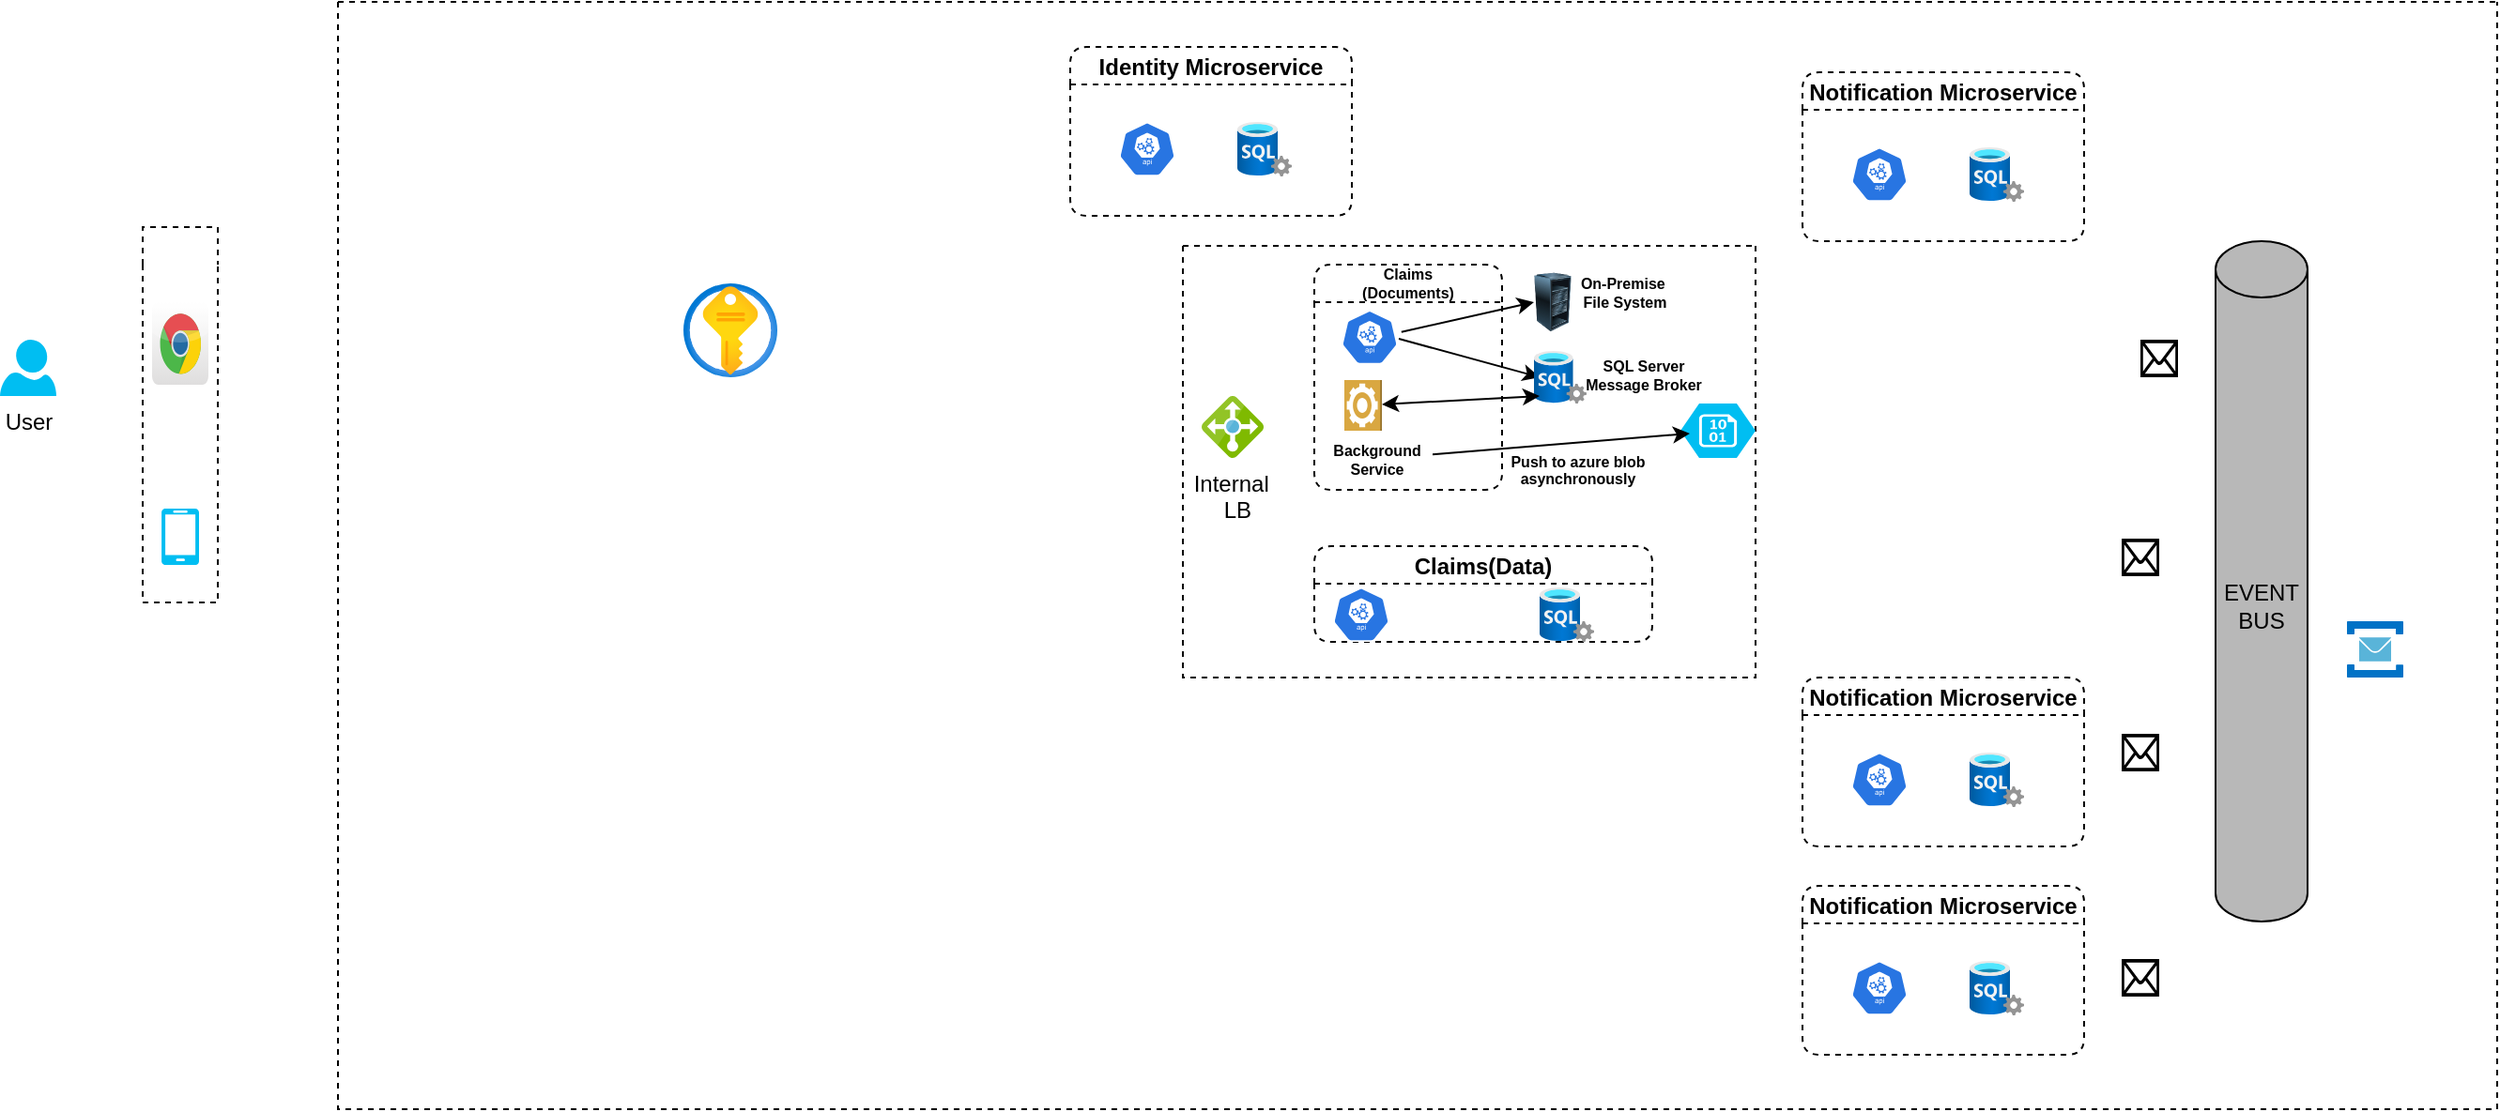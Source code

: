 <mxfile version="16.4.3" type="github">
  <diagram id="Nd7Q3TVraV60mRgbKxLl" name="Page-1">
    <mxGraphModel dx="1040" dy="564" grid="1" gridSize="10" guides="1" tooltips="1" connect="1" arrows="1" fold="1" page="1" pageScale="1" pageWidth="827" pageHeight="1169" math="0" shadow="0">
      <root>
        <mxCell id="0" />
        <mxCell id="1" parent="0" />
        <mxCell id="CmC81eJXV_4zMr-YZ4sl-3" value="" style="swimlane;startSize=20;swimlaneLine=0;fillColor=none;dashed=1;collapsible=0;" parent="1" vertex="1">
          <mxGeometry x="86" y="160" width="40" height="200" as="geometry">
            <mxRectangle x="50" y="160" width="50" height="40" as="alternateBounds" />
          </mxGeometry>
        </mxCell>
        <mxCell id="CmC81eJXV_4zMr-YZ4sl-6" value="" style="dashed=0;outlineConnect=0;html=1;align=center;labelPosition=center;verticalLabelPosition=bottom;verticalAlign=top;shape=mxgraph.webicons.chrome;gradientColor=#DFDEDE" parent="CmC81eJXV_4zMr-YZ4sl-3" vertex="1">
          <mxGeometry x="5" y="40" width="30" height="44" as="geometry" />
        </mxCell>
        <mxCell id="CmC81eJXV_4zMr-YZ4sl-7" value="" style="verticalLabelPosition=bottom;html=1;verticalAlign=top;align=center;strokeColor=none;fillColor=#00BEF2;shape=mxgraph.azure.mobile;pointerEvents=1;" parent="CmC81eJXV_4zMr-YZ4sl-3" vertex="1">
          <mxGeometry x="10" y="150" width="20" height="30" as="geometry" />
        </mxCell>
        <mxCell id="CmC81eJXV_4zMr-YZ4sl-4" value="User" style="verticalLabelPosition=bottom;html=1;verticalAlign=top;align=center;strokeColor=none;fillColor=#00BEF2;shape=mxgraph.azure.user;" parent="1" vertex="1">
          <mxGeometry x="10" y="220" width="30" height="30" as="geometry" />
        </mxCell>
        <mxCell id="1T_O8FafnoM-xf-Qj9W--26" value="" style="swimlane;startSize=0;labelBackgroundColor=#ADADAD;fillColor=#969696;dashed=1;collapsible=0;" parent="1" vertex="1">
          <mxGeometry x="190" y="40" width="1150" height="590" as="geometry" />
        </mxCell>
        <mxCell id="1T_O8FafnoM-xf-Qj9W--23" value="" style="sketch=0;aspect=fixed;html=1;points=[];align=center;image;fontSize=12;image=img/lib/mscae/Service_Bus.svg;labelBackgroundColor=#ADADAD;fillColor=#969696;" parent="1T_O8FafnoM-xf-Qj9W--26" vertex="1">
          <mxGeometry x="1070" y="330" width="30" height="30" as="geometry" />
        </mxCell>
        <mxCell id="UE3_2l7wGbZXTyPERCW3-47" value="" style="aspect=fixed;html=1;points=[];align=center;image;fontSize=12;image=img/lib/azure2/security/Key_Vaults.svg;" vertex="1" parent="1T_O8FafnoM-xf-Qj9W--26">
          <mxGeometry x="184" y="150" width="50" height="50" as="geometry" />
        </mxCell>
        <mxCell id="UE3_2l7wGbZXTyPERCW3-51" value="Identity Microservice" style="swimlane;startSize=20;glass=0;swimlaneLine=1;dashed=1;strokeWidth=1;swimlaneFillColor=none;rounded=1;shadow=0;sketch=0;swimlaneHead=1;horizontal=1;noLabel=0;collapsible=0;" vertex="1" parent="1T_O8FafnoM-xf-Qj9W--26">
          <mxGeometry x="390" y="24" width="150" height="90" as="geometry">
            <mxRectangle x="140" y="55" width="50" height="40" as="alternateBounds" />
          </mxGeometry>
        </mxCell>
        <mxCell id="UE3_2l7wGbZXTyPERCW3-52" value="" style="sketch=0;html=1;dashed=0;whitespace=wrap;fillColor=#2875E2;strokeColor=#ffffff;points=[[0.005,0.63,0],[0.1,0.2,0],[0.9,0.2,0],[0.5,0,0],[0.995,0.63,0],[0.72,0.99,0],[0.5,1,0],[0.28,0.99,0]];shape=mxgraph.kubernetes.icon;prIcon=api" vertex="1" parent="UE3_2l7wGbZXTyPERCW3-51">
          <mxGeometry x="16" y="40" width="50" height="29" as="geometry" />
        </mxCell>
        <mxCell id="UE3_2l7wGbZXTyPERCW3-53" value="" style="aspect=fixed;html=1;points=[];align=center;image;fontSize=12;image=img/lib/azure2/databases/SQL_Server.svg;" vertex="1" parent="UE3_2l7wGbZXTyPERCW3-51">
          <mxGeometry x="89" y="40" width="29" height="29" as="geometry" />
        </mxCell>
        <mxCell id="UE3_2l7wGbZXTyPERCW3-67" value="" style="sketch=0;pointerEvents=1;shadow=0;dashed=0;html=1;strokeColor=none;fillColor=#DF8C42;labelPosition=center;verticalLabelPosition=bottom;verticalAlign=top;align=center;outlineConnect=0;shape=mxgraph.veeam2.azure_blob;" vertex="1" parent="1T_O8FafnoM-xf-Qj9W--26">
          <mxGeometry x="550" y="320" width="34" as="geometry" />
        </mxCell>
        <mxCell id="1T_O8FafnoM-xf-Qj9W--22" value="EVENT BUS" style="shape=cylinder3;whiteSpace=wrap;boundedLbl=1;backgroundOutline=1;size=15;fillColor=#B8B8B8;align=center;direction=east;labelPosition=center;verticalLabelPosition=middle;verticalAlign=middle;labelBackgroundColor=none;labelBorderColor=none;html=1;" parent="1T_O8FafnoM-xf-Qj9W--26" vertex="1">
          <mxGeometry x="1000" y="127.5" width="49" height="362.5" as="geometry" />
        </mxCell>
        <mxCell id="UE3_2l7wGbZXTyPERCW3-95" value="Notification Microservice" style="swimlane;startSize=20;glass=0;swimlaneLine=1;dashed=1;strokeWidth=1;swimlaneFillColor=none;rounded=1;shadow=0;sketch=0;swimlaneHead=1;horizontal=1;noLabel=0;collapsible=0;" vertex="1" parent="1T_O8FafnoM-xf-Qj9W--26">
          <mxGeometry x="780" y="37.5" width="150" height="90" as="geometry">
            <mxRectangle x="140" y="55" width="50" height="40" as="alternateBounds" />
          </mxGeometry>
        </mxCell>
        <mxCell id="UE3_2l7wGbZXTyPERCW3-96" value="" style="sketch=0;html=1;dashed=0;whitespace=wrap;fillColor=#2875E2;strokeColor=#ffffff;points=[[0.005,0.63,0],[0.1,0.2,0],[0.9,0.2,0],[0.5,0,0],[0.995,0.63,0],[0.72,0.99,0],[0.5,1,0],[0.28,0.99,0]];shape=mxgraph.kubernetes.icon;prIcon=api" vertex="1" parent="UE3_2l7wGbZXTyPERCW3-95">
          <mxGeometry x="16" y="40" width="50" height="29" as="geometry" />
        </mxCell>
        <mxCell id="UE3_2l7wGbZXTyPERCW3-97" value="" style="aspect=fixed;html=1;points=[];align=center;image;fontSize=12;image=img/lib/azure2/databases/SQL_Server.svg;" vertex="1" parent="UE3_2l7wGbZXTyPERCW3-95">
          <mxGeometry x="89" y="40" width="29" height="29" as="geometry" />
        </mxCell>
        <mxCell id="UE3_2l7wGbZXTyPERCW3-98" value="Notification Microservice" style="swimlane;startSize=20;glass=0;swimlaneLine=1;dashed=1;strokeWidth=1;swimlaneFillColor=none;rounded=1;shadow=0;sketch=0;swimlaneHead=1;horizontal=1;noLabel=0;collapsible=0;" vertex="1" parent="1T_O8FafnoM-xf-Qj9W--26">
          <mxGeometry x="780" y="360" width="150" height="90" as="geometry">
            <mxRectangle x="140" y="55" width="50" height="40" as="alternateBounds" />
          </mxGeometry>
        </mxCell>
        <mxCell id="UE3_2l7wGbZXTyPERCW3-99" value="" style="sketch=0;html=1;dashed=0;whitespace=wrap;fillColor=#2875E2;strokeColor=#ffffff;points=[[0.005,0.63,0],[0.1,0.2,0],[0.9,0.2,0],[0.5,0,0],[0.995,0.63,0],[0.72,0.99,0],[0.5,1,0],[0.28,0.99,0]];shape=mxgraph.kubernetes.icon;prIcon=api" vertex="1" parent="UE3_2l7wGbZXTyPERCW3-98">
          <mxGeometry x="16" y="40" width="50" height="29" as="geometry" />
        </mxCell>
        <mxCell id="UE3_2l7wGbZXTyPERCW3-100" value="" style="aspect=fixed;html=1;points=[];align=center;image;fontSize=12;image=img/lib/azure2/databases/SQL_Server.svg;" vertex="1" parent="UE3_2l7wGbZXTyPERCW3-98">
          <mxGeometry x="89" y="40" width="29" height="29" as="geometry" />
        </mxCell>
        <mxCell id="UE3_2l7wGbZXTyPERCW3-101" value="Notification Microservice" style="swimlane;startSize=20;glass=0;swimlaneLine=1;dashed=1;strokeWidth=1;swimlaneFillColor=none;rounded=1;shadow=0;sketch=0;swimlaneHead=1;horizontal=1;noLabel=0;collapsible=0;" vertex="1" parent="1T_O8FafnoM-xf-Qj9W--26">
          <mxGeometry x="780" y="471" width="150" height="90" as="geometry">
            <mxRectangle x="140" y="55" width="50" height="40" as="alternateBounds" />
          </mxGeometry>
        </mxCell>
        <mxCell id="UE3_2l7wGbZXTyPERCW3-102" value="" style="sketch=0;html=1;dashed=0;whitespace=wrap;fillColor=#2875E2;strokeColor=#ffffff;points=[[0.005,0.63,0],[0.1,0.2,0],[0.9,0.2,0],[0.5,0,0],[0.995,0.63,0],[0.72,0.99,0],[0.5,1,0],[0.28,0.99,0]];shape=mxgraph.kubernetes.icon;prIcon=api" vertex="1" parent="UE3_2l7wGbZXTyPERCW3-101">
          <mxGeometry x="16" y="40" width="50" height="29" as="geometry" />
        </mxCell>
        <mxCell id="UE3_2l7wGbZXTyPERCW3-103" value="" style="aspect=fixed;html=1;points=[];align=center;image;fontSize=12;image=img/lib/azure2/databases/SQL_Server.svg;" vertex="1" parent="UE3_2l7wGbZXTyPERCW3-101">
          <mxGeometry x="89" y="40" width="29" height="29" as="geometry" />
        </mxCell>
        <mxCell id="UE3_2l7wGbZXTyPERCW3-108" value="" style="shape=mxgraph.signs.tech.mail;html=1;pointerEvents=1;fillColor=#000000;strokeColor=none;verticalLabelPosition=bottom;verticalAlign=top;align=center;" vertex="1" parent="1T_O8FafnoM-xf-Qj9W--26">
          <mxGeometry x="950" y="510" width="20" height="20" as="geometry" />
        </mxCell>
        <mxCell id="UE3_2l7wGbZXTyPERCW3-113" value="" style="shape=mxgraph.signs.tech.mail;html=1;pointerEvents=1;fillColor=#000000;strokeColor=none;verticalLabelPosition=bottom;verticalAlign=top;align=center;" vertex="1" parent="1T_O8FafnoM-xf-Qj9W--26">
          <mxGeometry x="960" y="180" width="20" height="20" as="geometry" />
        </mxCell>
        <mxCell id="UE3_2l7wGbZXTyPERCW3-114" value="" style="shape=mxgraph.signs.tech.mail;html=1;pointerEvents=1;fillColor=#000000;strokeColor=none;verticalLabelPosition=bottom;verticalAlign=top;align=center;" vertex="1" parent="1T_O8FafnoM-xf-Qj9W--26">
          <mxGeometry x="950" y="286" width="20" height="20" as="geometry" />
        </mxCell>
        <mxCell id="UE3_2l7wGbZXTyPERCW3-115" value="" style="shape=mxgraph.signs.tech.mail;html=1;pointerEvents=1;fillColor=#000000;strokeColor=none;verticalLabelPosition=bottom;verticalAlign=top;align=center;" vertex="1" parent="1T_O8FafnoM-xf-Qj9W--26">
          <mxGeometry x="950" y="390" width="20" height="20" as="geometry" />
        </mxCell>
        <mxCell id="UE3_2l7wGbZXTyPERCW3-144" value="" style="swimlane;startSize=0;fontFamily=Helvetica;fontSize=8;html=1;backgroundOutline=0;dashed=1;" vertex="1" parent="1T_O8FafnoM-xf-Qj9W--26">
          <mxGeometry x="450" y="130" width="305" height="230" as="geometry">
            <mxRectangle x="650" y="10" width="50" height="40" as="alternateBounds" />
          </mxGeometry>
        </mxCell>
        <mxCell id="UE3_2l7wGbZXTyPERCW3-119" value="Internal&amp;nbsp;&lt;br&gt;&amp;nbsp;LB" style="sketch=0;aspect=fixed;html=1;points=[];align=center;image;fontSize=12;image=img/lib/mscae/Load_Balancer_feature.svg;fontFamily=Helvetica;" vertex="1" parent="UE3_2l7wGbZXTyPERCW3-144">
          <mxGeometry x="10" y="80" width="33" height="33" as="geometry" />
        </mxCell>
        <mxCell id="UE3_2l7wGbZXTyPERCW3-120" value="Claims &#xa;(Documents)" style="swimlane;startSize=20;glass=0;swimlaneLine=1;dashed=1;strokeWidth=1;swimlaneFillColor=none;rounded=1;shadow=0;sketch=0;swimlaneHead=1;horizontal=1;noLabel=0;collapsible=0;fontStyle=1;fontSize=8;" vertex="1" parent="UE3_2l7wGbZXTyPERCW3-144">
          <mxGeometry x="70" y="10" width="100" height="120" as="geometry">
            <mxRectangle x="140" y="55" width="50" height="40" as="alternateBounds" />
          </mxGeometry>
        </mxCell>
        <mxCell id="UE3_2l7wGbZXTyPERCW3-121" value="" style="sketch=0;html=1;dashed=0;whitespace=wrap;fillColor=#2875E2;strokeColor=#ffffff;points=[[0.005,0.63,0],[0.1,0.2,0],[0.9,0.2,0],[0.5,0,0],[0.995,0.63,0],[0.72,0.99,0],[0.5,1,0],[0.28,0.99,0]];shape=mxgraph.kubernetes.icon;prIcon=api" vertex="1" parent="UE3_2l7wGbZXTyPERCW3-120">
          <mxGeometry x="12" y="24.25" width="35" height="29" as="geometry" />
        </mxCell>
        <mxCell id="UE3_2l7wGbZXTyPERCW3-130" value="Background&lt;br style=&quot;font-size: 8px;&quot;&gt;Service" style="text;html=1;align=center;verticalAlign=middle;resizable=0;points=[];autosize=1;strokeColor=none;fillColor=none;fontFamily=Helvetica;fontSize=8;fontStyle=1" vertex="1" parent="UE3_2l7wGbZXTyPERCW3-120">
          <mxGeometry x="3" y="88.5" width="60" height="30" as="geometry" />
        </mxCell>
        <mxCell id="UE3_2l7wGbZXTyPERCW3-142" value="" style="outlineConnect=0;dashed=0;verticalLabelPosition=bottom;verticalAlign=top;align=center;html=1;shape=mxgraph.aws3.worker;fillColor=#D9A741;gradientColor=none;fontFamily=Helvetica;direction=north;" vertex="1" parent="UE3_2l7wGbZXTyPERCW3-120">
          <mxGeometry x="16" y="61.5" width="20" height="27" as="geometry" />
        </mxCell>
        <mxCell id="UE3_2l7wGbZXTyPERCW3-165" value="" style="endArrow=classic;html=1;rounded=0;fontFamily=Helvetica;fontSize=8;entryX=0.107;entryY=0.5;entryDx=0;entryDy=0;entryPerimeter=0;" edge="1" parent="UE3_2l7wGbZXTyPERCW3-120" target="UE3_2l7wGbZXTyPERCW3-169">
          <mxGeometry width="50" height="50" relative="1" as="geometry">
            <mxPoint x="45" y="39.5" as="sourcePoint" />
            <mxPoint x="110" y="60" as="targetPoint" />
          </mxGeometry>
        </mxCell>
        <mxCell id="UE3_2l7wGbZXTyPERCW3-90" value="Claims(Data)" style="swimlane;startSize=20;glass=0;swimlaneLine=1;dashed=1;strokeWidth=1;swimlaneFillColor=none;rounded=1;shadow=0;sketch=0;swimlaneHead=1;horizontal=1;noLabel=0;collapsible=0;" vertex="1" parent="UE3_2l7wGbZXTyPERCW3-144">
          <mxGeometry x="70" y="160" width="180" height="51" as="geometry">
            <mxRectangle x="140" y="55" width="50" height="40" as="alternateBounds" />
          </mxGeometry>
        </mxCell>
        <mxCell id="UE3_2l7wGbZXTyPERCW3-91" value="" style="sketch=0;html=1;dashed=0;whitespace=wrap;fillColor=#2875E2;strokeColor=#ffffff;points=[[0.005,0.63,0],[0.1,0.2,0],[0.9,0.2,0],[0.5,0,0],[0.995,0.63,0],[0.72,0.99,0],[0.5,1,0],[0.28,0.99,0]];shape=mxgraph.kubernetes.icon;prIcon=api" vertex="1" parent="UE3_2l7wGbZXTyPERCW3-90">
          <mxGeometry y="22" width="50" height="29" as="geometry" />
        </mxCell>
        <mxCell id="UE3_2l7wGbZXTyPERCW3-122" value="" style="aspect=fixed;html=1;points=[];align=center;image;fontSize=12;image=img/lib/azure2/databases/SQL_Server.svg;" vertex="1" parent="UE3_2l7wGbZXTyPERCW3-90">
          <mxGeometry x="120" y="22" width="29" height="29" as="geometry" />
        </mxCell>
        <mxCell id="UE3_2l7wGbZXTyPERCW3-126" value="" style="verticalLabelPosition=bottom;html=1;verticalAlign=top;align=center;strokeColor=none;fillColor=#00BEF2;shape=mxgraph.azure.storage_blob;fontFamily=Helvetica;" vertex="1" parent="UE3_2l7wGbZXTyPERCW3-144">
          <mxGeometry x="265" y="84" width="40" height="29" as="geometry" />
        </mxCell>
        <mxCell id="UE3_2l7wGbZXTyPERCW3-152" value="" style="image;html=1;image=img/lib/clip_art/computers/Server_Rack_Partial_128x128.png;dashed=1;fontFamily=Helvetica;fontSize=8;" vertex="1" parent="UE3_2l7wGbZXTyPERCW3-144">
          <mxGeometry x="187" y="10" width="20" height="40" as="geometry" />
        </mxCell>
        <mxCell id="UE3_2l7wGbZXTyPERCW3-164" value="" style="endArrow=classic;html=1;rounded=0;fontFamily=Helvetica;fontSize=8;exitX=0.983;exitY=0.4;exitDx=0;exitDy=0;exitPerimeter=0;entryX=0;entryY=0.5;entryDx=0;entryDy=0;" edge="1" parent="UE3_2l7wGbZXTyPERCW3-144" source="UE3_2l7wGbZXTyPERCW3-121" target="UE3_2l7wGbZXTyPERCW3-152">
          <mxGeometry width="50" height="50" relative="1" as="geometry">
            <mxPoint x="130" y="79.5" as="sourcePoint" />
            <mxPoint x="180" y="29.5" as="targetPoint" />
          </mxGeometry>
        </mxCell>
        <mxCell id="UE3_2l7wGbZXTyPERCW3-141" value="On-Premise&amp;nbsp;&lt;br&gt;File System" style="text;html=1;align=center;verticalAlign=middle;resizable=0;points=[];autosize=1;strokeColor=none;fillColor=none;fontFamily=Helvetica;fontSize=8;fontStyle=1" vertex="1" parent="UE3_2l7wGbZXTyPERCW3-144">
          <mxGeometry x="205" y="10" width="60" height="30" as="geometry" />
        </mxCell>
        <mxCell id="UE3_2l7wGbZXTyPERCW3-169" value="" style="aspect=fixed;html=1;points=[];align=center;image;fontSize=12;image=img/lib/azure2/databases/SQL_Server.svg;dashed=1;fontFamily=Helvetica;" vertex="1" parent="UE3_2l7wGbZXTyPERCW3-144">
          <mxGeometry x="187" y="56" width="28" height="28" as="geometry" />
        </mxCell>
        <mxCell id="UE3_2l7wGbZXTyPERCW3-171" value="SQL Server &lt;br&gt;Message Broker" style="text;html=1;align=center;verticalAlign=middle;resizable=0;points=[];autosize=1;strokeColor=none;fillColor=none;fontFamily=Helvetica;fontSize=8;fontStyle=1" vertex="1" parent="UE3_2l7wGbZXTyPERCW3-144">
          <mxGeometry x="205" y="54" width="80" height="30" as="geometry" />
        </mxCell>
        <mxCell id="UE3_2l7wGbZXTyPERCW3-172" value="" style="endArrow=classic;startArrow=classic;html=1;rounded=0;fontFamily=Helvetica;fontSize=8;" edge="1" parent="UE3_2l7wGbZXTyPERCW3-144" source="UE3_2l7wGbZXTyPERCW3-142">
          <mxGeometry width="50" height="50" relative="1" as="geometry">
            <mxPoint x="140" y="130" as="sourcePoint" />
            <mxPoint x="190" y="80" as="targetPoint" />
          </mxGeometry>
        </mxCell>
        <mxCell id="UE3_2l7wGbZXTyPERCW3-174" value="" style="endArrow=classic;html=1;rounded=0;fontFamily=Helvetica;fontSize=8;" edge="1" parent="UE3_2l7wGbZXTyPERCW3-144" source="UE3_2l7wGbZXTyPERCW3-130">
          <mxGeometry width="50" height="50" relative="1" as="geometry">
            <mxPoint x="220" y="150" as="sourcePoint" />
            <mxPoint x="270" y="100" as="targetPoint" />
            <Array as="points" />
          </mxGeometry>
        </mxCell>
        <mxCell id="UE3_2l7wGbZXTyPERCW3-175" value="&lt;br&gt;Push to azure blob&lt;br&gt;asynchronously" style="text;html=1;align=center;verticalAlign=middle;resizable=0;points=[];autosize=1;strokeColor=none;fillColor=none;fontFamily=Helvetica;fontSize=8;fontStyle=1" vertex="1" parent="UE3_2l7wGbZXTyPERCW3-144">
          <mxGeometry x="165" y="95" width="90" height="40" as="geometry" />
        </mxCell>
        <mxCell id="UE3_2l7wGbZXTyPERCW3-49" value="" style="sketch=0;pointerEvents=1;shadow=0;dashed=0;html=1;strokeColor=none;fillColor=#DF8C42;labelPosition=center;verticalLabelPosition=bottom;verticalAlign=top;align=center;outlineConnect=0;shape=mxgraph.veeam2.azure_blob;" vertex="1" parent="1">
          <mxGeometry x="730" y="360" width="34" as="geometry" />
        </mxCell>
      </root>
    </mxGraphModel>
  </diagram>
</mxfile>
